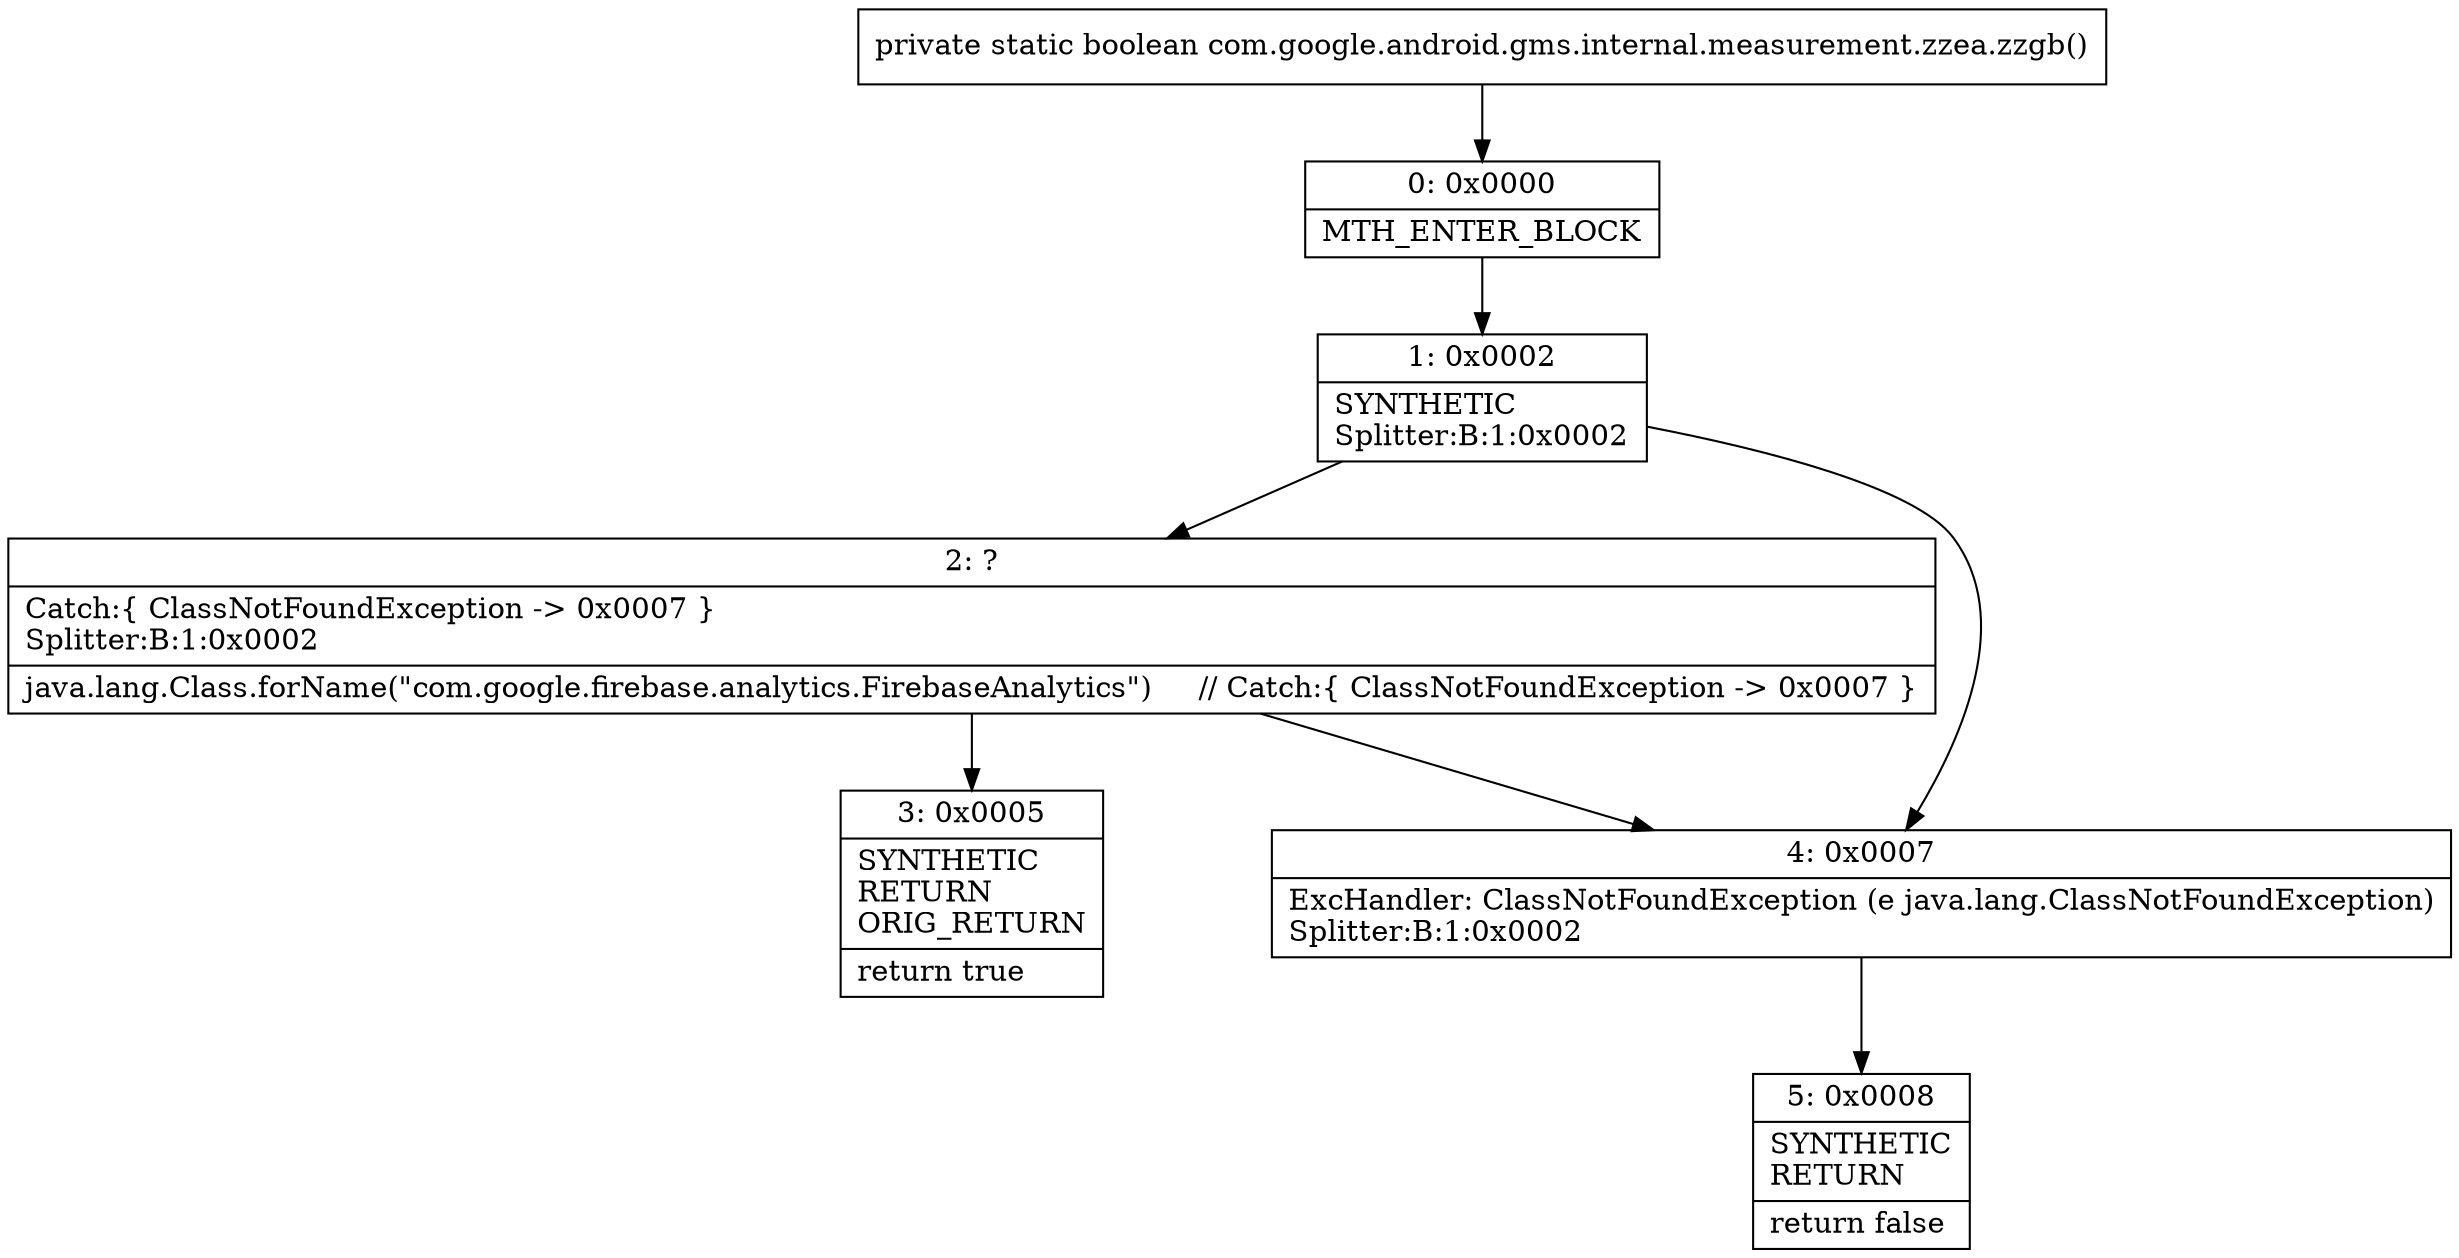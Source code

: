 digraph "CFG forcom.google.android.gms.internal.measurement.zzea.zzgb()Z" {
Node_0 [shape=record,label="{0\:\ 0x0000|MTH_ENTER_BLOCK\l}"];
Node_1 [shape=record,label="{1\:\ 0x0002|SYNTHETIC\lSplitter:B:1:0x0002\l}"];
Node_2 [shape=record,label="{2\:\ ?|Catch:\{ ClassNotFoundException \-\> 0x0007 \}\lSplitter:B:1:0x0002\l|java.lang.Class.forName(\"com.google.firebase.analytics.FirebaseAnalytics\")     \/\/ Catch:\{ ClassNotFoundException \-\> 0x0007 \}\l}"];
Node_3 [shape=record,label="{3\:\ 0x0005|SYNTHETIC\lRETURN\lORIG_RETURN\l|return true\l}"];
Node_4 [shape=record,label="{4\:\ 0x0007|ExcHandler: ClassNotFoundException (e java.lang.ClassNotFoundException)\lSplitter:B:1:0x0002\l}"];
Node_5 [shape=record,label="{5\:\ 0x0008|SYNTHETIC\lRETURN\l|return false\l}"];
MethodNode[shape=record,label="{private static boolean com.google.android.gms.internal.measurement.zzea.zzgb() }"];
MethodNode -> Node_0;
Node_0 -> Node_1;
Node_1 -> Node_2;
Node_1 -> Node_4;
Node_2 -> Node_3;
Node_2 -> Node_4;
Node_4 -> Node_5;
}

